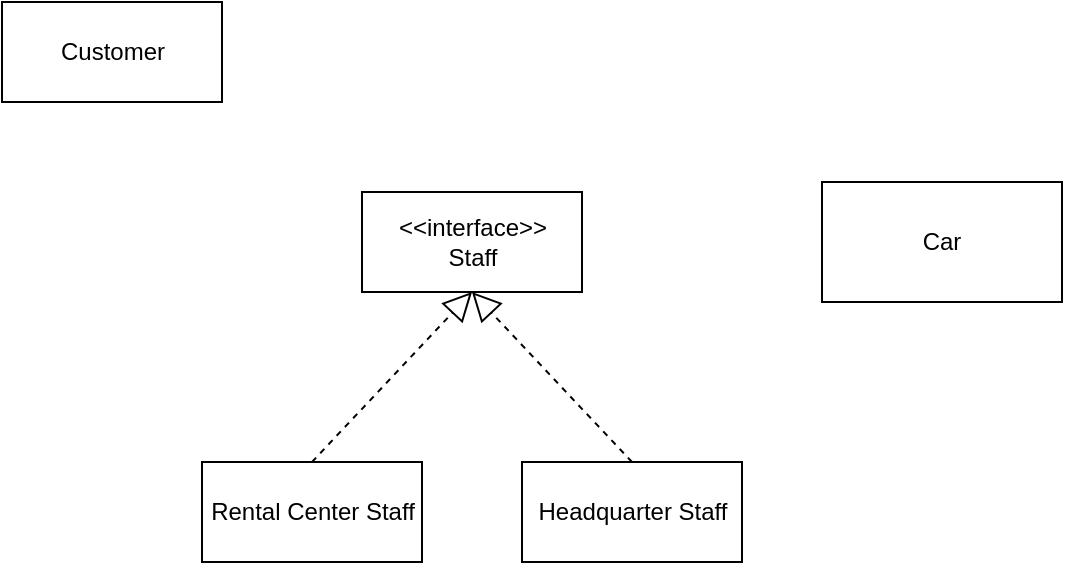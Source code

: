 <mxfile version="14.5.8" type="github">
  <diagram id="C5RBs43oDa-KdzZeNtuy" name="Page-1">
    <mxGraphModel dx="1131" dy="605" grid="1" gridSize="10" guides="1" tooltips="1" connect="1" arrows="1" fold="1" page="1" pageScale="1" pageWidth="827" pageHeight="1169" math="0" shadow="0">
      <root>
        <mxCell id="WIyWlLk6GJQsqaUBKTNV-0" />
        <mxCell id="WIyWlLk6GJQsqaUBKTNV-1" parent="WIyWlLk6GJQsqaUBKTNV-0" />
        <mxCell id="ez880dVHIVuCgmiljGzb-1" value="&amp;lt;&amp;lt;interface&amp;gt;&amp;gt;&lt;br&gt;Staff" style="html=1;" parent="WIyWlLk6GJQsqaUBKTNV-1" vertex="1">
          <mxGeometry x="240" y="235" width="110" height="50" as="geometry" />
        </mxCell>
        <mxCell id="ez880dVHIVuCgmiljGzb-2" value="Customer" style="html=1;" parent="WIyWlLk6GJQsqaUBKTNV-1" vertex="1">
          <mxGeometry x="60" y="140" width="110" height="50" as="geometry" />
        </mxCell>
        <mxCell id="ZUsl4Q0QTKhwD85ZHyG3-0" value="Car" style="rounded=0;whiteSpace=wrap;html=1;" parent="WIyWlLk6GJQsqaUBKTNV-1" vertex="1">
          <mxGeometry x="470" y="230" width="120" height="60" as="geometry" />
        </mxCell>
        <mxCell id="07rFvq7O-HwLPc1QNcso-0" value="Rental Center Staff" style="html=1;" parent="WIyWlLk6GJQsqaUBKTNV-1" vertex="1">
          <mxGeometry x="160" y="370" width="110" height="50" as="geometry" />
        </mxCell>
        <mxCell id="07rFvq7O-HwLPc1QNcso-1" value="Headquarter Staff" style="html=1;" parent="WIyWlLk6GJQsqaUBKTNV-1" vertex="1">
          <mxGeometry x="320" y="370" width="110" height="50" as="geometry" />
        </mxCell>
        <mxCell id="qwpgbQNBWTNlS4yelDbo-0" value="" style="endArrow=block;dashed=1;endFill=0;endSize=12;html=1;exitX=0.5;exitY=0;exitDx=0;exitDy=0;entryX=0.5;entryY=1;entryDx=0;entryDy=0;" edge="1" parent="WIyWlLk6GJQsqaUBKTNV-1" source="07rFvq7O-HwLPc1QNcso-1" target="ez880dVHIVuCgmiljGzb-1">
          <mxGeometry width="160" relative="1" as="geometry">
            <mxPoint x="330" y="310" as="sourcePoint" />
            <mxPoint x="490" y="310" as="targetPoint" />
          </mxGeometry>
        </mxCell>
        <mxCell id="qwpgbQNBWTNlS4yelDbo-1" value="" style="endArrow=block;dashed=1;endFill=0;endSize=12;html=1;exitX=0.5;exitY=0;exitDx=0;exitDy=0;entryX=0.5;entryY=1;entryDx=0;entryDy=0;" edge="1" parent="WIyWlLk6GJQsqaUBKTNV-1" source="07rFvq7O-HwLPc1QNcso-0" target="ez880dVHIVuCgmiljGzb-1">
          <mxGeometry width="160" relative="1" as="geometry">
            <mxPoint x="330" y="310" as="sourcePoint" />
            <mxPoint x="490" y="310" as="targetPoint" />
          </mxGeometry>
        </mxCell>
      </root>
    </mxGraphModel>
  </diagram>
</mxfile>
